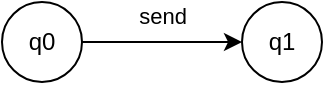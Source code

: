 <mxfile version="21.8.2" type="device">
  <diagram name="Pagina-1" id="WdNuLCoif8DOCdPfeQE8">
    <mxGraphModel dx="1434" dy="856" grid="1" gridSize="10" guides="1" tooltips="1" connect="1" arrows="1" fold="1" page="1" pageScale="1" pageWidth="827" pageHeight="1169" math="0" shadow="0">
      <root>
        <mxCell id="0" />
        <mxCell id="1" parent="0" />
        <mxCell id="fYpyqveSxgnmdyYEeGbs-2" style="edgeStyle=orthogonalEdgeStyle;rounded=0;orthogonalLoop=1;jettySize=auto;html=1;" edge="1" parent="1" source="fYpyqveSxgnmdyYEeGbs-4" target="fYpyqveSxgnmdyYEeGbs-5">
          <mxGeometry relative="1" as="geometry" />
        </mxCell>
        <mxCell id="fYpyqveSxgnmdyYEeGbs-3" value="send" style="edgeLabel;html=1;align=center;verticalAlign=middle;resizable=0;points=[];" vertex="1" connectable="0" parent="fYpyqveSxgnmdyYEeGbs-2">
          <mxGeometry y="1" relative="1" as="geometry">
            <mxPoint y="-12" as="offset" />
          </mxGeometry>
        </mxCell>
        <mxCell id="fYpyqveSxgnmdyYEeGbs-4" value="q0" style="ellipse;whiteSpace=wrap;html=1;aspect=fixed;" vertex="1" parent="1">
          <mxGeometry x="120" y="160" width="40" height="40" as="geometry" />
        </mxCell>
        <mxCell id="fYpyqveSxgnmdyYEeGbs-5" value="q1" style="ellipse;whiteSpace=wrap;html=1;aspect=fixed;" vertex="1" parent="1">
          <mxGeometry x="240" y="160" width="40" height="40" as="geometry" />
        </mxCell>
      </root>
    </mxGraphModel>
  </diagram>
</mxfile>
